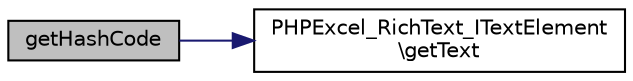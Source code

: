 digraph "getHashCode"
{
  edge [fontname="Helvetica",fontsize="10",labelfontname="Helvetica",labelfontsize="10"];
  node [fontname="Helvetica",fontsize="10",shape=record];
  rankdir="LR";
  Node7 [label="getHashCode",height=0.2,width=0.4,color="black", fillcolor="grey75", style="filled", fontcolor="black"];
  Node7 -> Node8 [color="midnightblue",fontsize="10",style="solid",fontname="Helvetica"];
  Node8 [label="PHPExcel_RichText_ITextElement\l\\getText",height=0.2,width=0.4,color="black", fillcolor="white", style="filled",URL="$interface_p_h_p_excel___rich_text___i_text_element.html#a8a2999b1d846c0a7bc77187e28facd99"];
}
